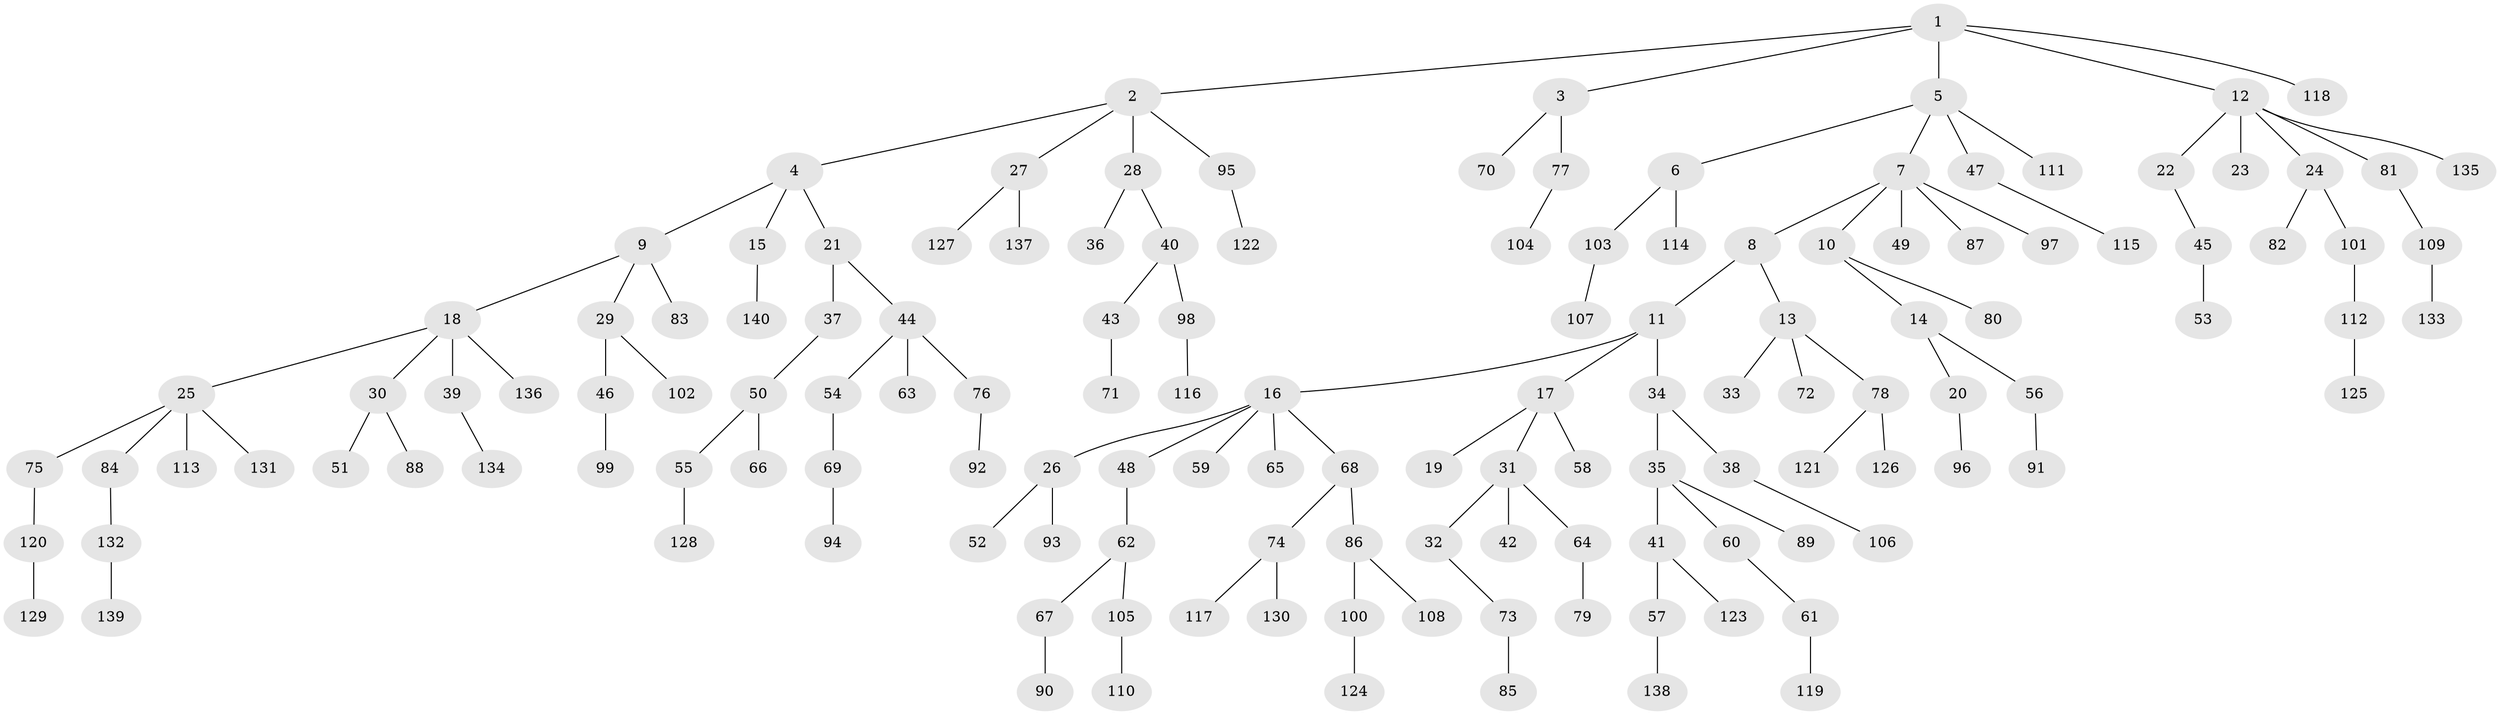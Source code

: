 // coarse degree distribution, {5: 0.04040404040404041, 4: 0.08080808080808081, 3: 0.1414141414141414, 2: 0.29292929292929293, 1: 0.4444444444444444}
// Generated by graph-tools (version 1.1) at 2025/37/03/04/25 23:37:23]
// undirected, 140 vertices, 139 edges
graph export_dot {
  node [color=gray90,style=filled];
  1;
  2;
  3;
  4;
  5;
  6;
  7;
  8;
  9;
  10;
  11;
  12;
  13;
  14;
  15;
  16;
  17;
  18;
  19;
  20;
  21;
  22;
  23;
  24;
  25;
  26;
  27;
  28;
  29;
  30;
  31;
  32;
  33;
  34;
  35;
  36;
  37;
  38;
  39;
  40;
  41;
  42;
  43;
  44;
  45;
  46;
  47;
  48;
  49;
  50;
  51;
  52;
  53;
  54;
  55;
  56;
  57;
  58;
  59;
  60;
  61;
  62;
  63;
  64;
  65;
  66;
  67;
  68;
  69;
  70;
  71;
  72;
  73;
  74;
  75;
  76;
  77;
  78;
  79;
  80;
  81;
  82;
  83;
  84;
  85;
  86;
  87;
  88;
  89;
  90;
  91;
  92;
  93;
  94;
  95;
  96;
  97;
  98;
  99;
  100;
  101;
  102;
  103;
  104;
  105;
  106;
  107;
  108;
  109;
  110;
  111;
  112;
  113;
  114;
  115;
  116;
  117;
  118;
  119;
  120;
  121;
  122;
  123;
  124;
  125;
  126;
  127;
  128;
  129;
  130;
  131;
  132;
  133;
  134;
  135;
  136;
  137;
  138;
  139;
  140;
  1 -- 2;
  1 -- 3;
  1 -- 5;
  1 -- 12;
  1 -- 118;
  2 -- 4;
  2 -- 27;
  2 -- 28;
  2 -- 95;
  3 -- 70;
  3 -- 77;
  4 -- 9;
  4 -- 15;
  4 -- 21;
  5 -- 6;
  5 -- 7;
  5 -- 47;
  5 -- 111;
  6 -- 103;
  6 -- 114;
  7 -- 8;
  7 -- 10;
  7 -- 49;
  7 -- 87;
  7 -- 97;
  8 -- 11;
  8 -- 13;
  9 -- 18;
  9 -- 29;
  9 -- 83;
  10 -- 14;
  10 -- 80;
  11 -- 16;
  11 -- 17;
  11 -- 34;
  12 -- 22;
  12 -- 23;
  12 -- 24;
  12 -- 81;
  12 -- 135;
  13 -- 33;
  13 -- 72;
  13 -- 78;
  14 -- 20;
  14 -- 56;
  15 -- 140;
  16 -- 26;
  16 -- 48;
  16 -- 59;
  16 -- 65;
  16 -- 68;
  17 -- 19;
  17 -- 31;
  17 -- 58;
  18 -- 25;
  18 -- 30;
  18 -- 39;
  18 -- 136;
  20 -- 96;
  21 -- 37;
  21 -- 44;
  22 -- 45;
  24 -- 82;
  24 -- 101;
  25 -- 75;
  25 -- 84;
  25 -- 113;
  25 -- 131;
  26 -- 52;
  26 -- 93;
  27 -- 127;
  27 -- 137;
  28 -- 36;
  28 -- 40;
  29 -- 46;
  29 -- 102;
  30 -- 51;
  30 -- 88;
  31 -- 32;
  31 -- 42;
  31 -- 64;
  32 -- 73;
  34 -- 35;
  34 -- 38;
  35 -- 41;
  35 -- 60;
  35 -- 89;
  37 -- 50;
  38 -- 106;
  39 -- 134;
  40 -- 43;
  40 -- 98;
  41 -- 57;
  41 -- 123;
  43 -- 71;
  44 -- 54;
  44 -- 63;
  44 -- 76;
  45 -- 53;
  46 -- 99;
  47 -- 115;
  48 -- 62;
  50 -- 55;
  50 -- 66;
  54 -- 69;
  55 -- 128;
  56 -- 91;
  57 -- 138;
  60 -- 61;
  61 -- 119;
  62 -- 67;
  62 -- 105;
  64 -- 79;
  67 -- 90;
  68 -- 74;
  68 -- 86;
  69 -- 94;
  73 -- 85;
  74 -- 117;
  74 -- 130;
  75 -- 120;
  76 -- 92;
  77 -- 104;
  78 -- 121;
  78 -- 126;
  81 -- 109;
  84 -- 132;
  86 -- 100;
  86 -- 108;
  95 -- 122;
  98 -- 116;
  100 -- 124;
  101 -- 112;
  103 -- 107;
  105 -- 110;
  109 -- 133;
  112 -- 125;
  120 -- 129;
  132 -- 139;
}
